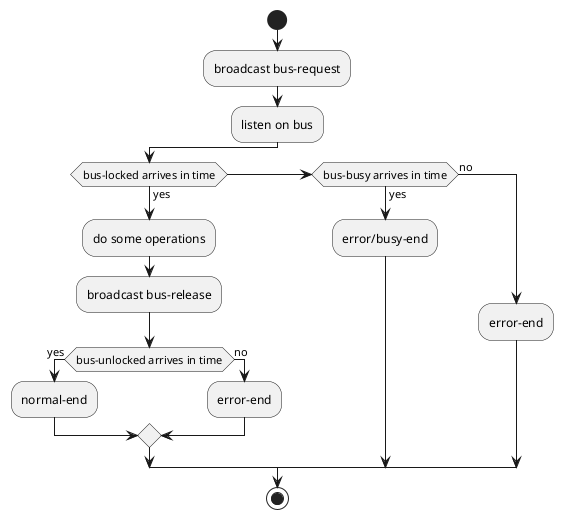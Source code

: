 @startuml
start
:broadcast bus-request;
:listen on bus;
if (bus-locked arrives in time) then (yes)
    :do some operations;
    :broadcast bus-release;
    if (bus-unlocked arrives in time) then (yes)
        :normal-end;
    else (no)
        :error-end;
    endif
else if (bus-busy arrives in time) then (yes)
    :error/busy-end;
else (no)
    :error-end;
endif

stop
@enduml